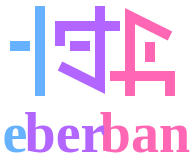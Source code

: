 <mxfile version="13.3.1" type="device" pages="2"><diagram name="long" id="2bqLPcFEiWsmac07kQbq"><mxGraphModel dx="-225" dy="132" grid="1" gridSize="5" guides="0" tooltips="1" connect="0" arrows="0" fold="1" page="0" pageScale="1" pageWidth="850" pageHeight="1100" background="none" math="0" shadow="0" extFonts="Rajdhani^https://fonts.googleapis.com/css?family=Rajdhani"><root><mxCell id="RlufTSWeWx0UpjPHfSFb-0"/><mxCell id="RlufTSWeWx0UpjPHfSFb-1" parent="RlufTSWeWx0UpjPHfSFb-0"/><mxCell id="2bYlqaV-N95nfRwAGFN3-0" value="" style="endArrow=none;html=1;rounded=0;strokeWidth=5;strokeColor=#B266FF;" parent="RlufTSWeWx0UpjPHfSFb-1" edge="1"><mxGeometry width="50" height="50" relative="1" as="geometry"><mxPoint x="730" y="245" as="sourcePoint"/><mxPoint x="750" y="215" as="targetPoint"/><Array as="points"><mxPoint x="750" y="255"/></Array></mxGeometry></mxCell><mxCell id="2bYlqaV-N95nfRwAGFN3-1" value="" style="endArrow=none;html=1;strokeWidth=5;strokeColor=#B266FF;" parent="RlufTSWeWx0UpjPHfSFb-1" edge="1"><mxGeometry width="50" height="50" relative="1" as="geometry"><mxPoint x="735" y="235" as="sourcePoint"/><mxPoint x="745" y="235" as="targetPoint"/></mxGeometry></mxCell><mxCell id="2bYlqaV-N95nfRwAGFN3-2" value="" style="endArrow=none;html=1;strokeWidth=5;rounded=0;strokeColor=#B266FF;" parent="RlufTSWeWx0UpjPHfSFb-1" edge="1"><mxGeometry width="50" height="50" relative="1" as="geometry"><mxPoint x="730" y="235" as="sourcePoint"/><mxPoint x="760" y="225" as="targetPoint"/><Array as="points"><mxPoint x="730" y="225"/></Array></mxGeometry></mxCell><mxCell id="2bYlqaV-N95nfRwAGFN3-4" value="" style="endArrow=none;html=1;strokeWidth=5;rounded=0;strokeColor=#FF66B3;" parent="RlufTSWeWx0UpjPHfSFb-1" edge="1"><mxGeometry width="50" height="50" relative="1" as="geometry"><mxPoint x="765" y="260" as="sourcePoint"/><mxPoint x="785" y="230" as="targetPoint"/><Array as="points"><mxPoint x="765" y="220"/></Array></mxGeometry></mxCell><mxCell id="2bYlqaV-N95nfRwAGFN3-5" value="" style="endArrow=none;html=1;strokeWidth=5;strokeColor=#FF66B3;" parent="RlufTSWeWx0UpjPHfSFb-1" edge="1"><mxGeometry width="50" height="50" relative="1" as="geometry"><mxPoint x="775" y="243" as="sourcePoint"/><mxPoint x="775" y="233" as="targetPoint"/></mxGeometry></mxCell><mxCell id="2bYlqaV-N95nfRwAGFN3-6" value="" style="endArrow=none;html=1;strokeWidth=5;rounded=0;strokeColor=#FF66B3;" parent="RlufTSWeWx0UpjPHfSFb-1" edge="1"><mxGeometry width="50" height="50" relative="1" as="geometry"><mxPoint x="755" y="250" as="sourcePoint"/><mxPoint x="785" y="260" as="targetPoint"/><Array as="points"><mxPoint x="785" y="250"/></Array></mxGeometry></mxCell><mxCell id="2bYlqaV-N95nfRwAGFN3-7" value="" style="endArrow=none;html=1;strokeWidth=5;strokeColor=#66B2FF;" parent="RlufTSWeWx0UpjPHfSFb-1" edge="1"><mxGeometry width="50" height="50" relative="1" as="geometry"><mxPoint x="720" y="260" as="sourcePoint"/><mxPoint x="720" y="215" as="targetPoint"/></mxGeometry></mxCell><mxCell id="2bYlqaV-N95nfRwAGFN3-8" value="" style="endArrow=none;html=1;strokeWidth=5;strokeColor=#66B2FF;" parent="RlufTSWeWx0UpjPHfSFb-1" edge="1"><mxGeometry width="50" height="50" relative="1" as="geometry"><mxPoint x="705" y="235" as="sourcePoint"/><mxPoint x="715" y="235" as="targetPoint"/></mxGeometry></mxCell><mxCell id="2bYlqaV-N95nfRwAGFN3-9" value="e" style="text;html=1;strokeColor=none;fillColor=none;align=center;verticalAlign=middle;whiteSpace=wrap;rounded=0;fontFamily=Rajdhani;fontSize=28;fontStyle=1;spacingBottom=0;labelBorderColor=none;fontColor=#66B2FF;" parent="RlufTSWeWx0UpjPHfSFb-1" vertex="1"><mxGeometry x="700" y="265" width="15" height="25" as="geometry"/></mxCell><mxCell id="2bYlqaV-N95nfRwAGFN3-10" value="ban" style="text;html=1;strokeColor=none;fillColor=none;align=center;verticalAlign=middle;whiteSpace=wrap;rounded=0;fontFamily=Rajdhani;fontSize=28;fontStyle=1;spacingBottom=0;labelBorderColor=none;fontColor=#FF66B3;" parent="RlufTSWeWx0UpjPHfSFb-1" vertex="1"><mxGeometry x="750" y="265" width="45" height="25" as="geometry"/></mxCell><mxCell id="2bYlqaV-N95nfRwAGFN3-11" value="ber" style="text;html=1;strokeColor=none;fillColor=none;align=center;verticalAlign=middle;whiteSpace=wrap;rounded=0;fontFamily=Rajdhani;fontSize=28;fontStyle=1;spacingBottom=0;labelBorderColor=none;fontColor=#B266FF;" parent="RlufTSWeWx0UpjPHfSFb-1" vertex="1"><mxGeometry x="710" y="265" width="45" height="25" as="geometry"/></mxCell></root></mxGraphModel></diagram><diagram name="square" id="XD_FOVkh027whyAEmq7z"><mxGraphModel dx="749" dy="563" grid="1" gridSize="5" guides="0" tooltips="1" connect="0" arrows="0" fold="1" page="0" pageScale="1" pageWidth="850" pageHeight="1100" background="none" math="0" shadow="0" extFonts="Rajdhani^https://fonts.googleapis.com/css?family=Rajdhani"><root><mxCell id="LCGQbAdWD-Ptp7EpXu31-0"/><mxCell id="LCGQbAdWD-Ptp7EpXu31-1" parent="LCGQbAdWD-Ptp7EpXu31-0"/><mxCell id="ziyfQrcUxLwNScdWVcr7-0" value="" style="rounded=0;whiteSpace=wrap;html=1;fillColor=none;strokeColor=none;" parent="LCGQbAdWD-Ptp7EpXu31-1" vertex="1"><mxGeometry x="340" y="120" width="275" height="280" as="geometry"/></mxCell><mxCell id="AZkJ345SKMn3HLS_IpgU-1" value="" style="rounded=0;whiteSpace=wrap;html=1;strokeColor=none;fillColor=#66B2FF;" parent="LCGQbAdWD-Ptp7EpXu31-1" vertex="1"><mxGeometry x="380" y="165" width="190" height="65" as="geometry"/></mxCell><mxCell id="AZkJ345SKMn3HLS_IpgU-2" value="" style="rounded=0;whiteSpace=wrap;html=1;strokeColor=none;fillColor=#FF66B3;" parent="LCGQbAdWD-Ptp7EpXu31-1" vertex="1"><mxGeometry x="380" y="295" width="190" height="65" as="geometry"/></mxCell><mxCell id="pGSturR-zDVF4nlI1y6c-0" value="" style="endArrow=none;html=1;rounded=0;strokeWidth=5;strokeColor=#B266FF;" parent="LCGQbAdWD-Ptp7EpXu31-1" edge="1"><mxGeometry width="50" height="50" relative="1" as="geometry"><mxPoint x="460" y="270" as="sourcePoint"/><mxPoint x="480" y="240" as="targetPoint"/><Array as="points"><mxPoint x="480" y="280"/></Array></mxGeometry></mxCell><mxCell id="pGSturR-zDVF4nlI1y6c-1" value="" style="endArrow=none;html=1;strokeWidth=5;strokeColor=#B266FF;" parent="LCGQbAdWD-Ptp7EpXu31-1" edge="1"><mxGeometry width="50" height="50" relative="1" as="geometry"><mxPoint x="465" y="260" as="sourcePoint"/><mxPoint x="475" y="260" as="targetPoint"/></mxGeometry></mxCell><mxCell id="pGSturR-zDVF4nlI1y6c-2" value="" style="endArrow=none;html=1;strokeWidth=5;rounded=0;strokeColor=#B266FF;" parent="LCGQbAdWD-Ptp7EpXu31-1" edge="1"><mxGeometry width="50" height="50" relative="1" as="geometry"><mxPoint x="460" y="260" as="sourcePoint"/><mxPoint x="490" y="250" as="targetPoint"/><Array as="points"><mxPoint x="460" y="250"/></Array></mxGeometry></mxCell><mxCell id="pGSturR-zDVF4nlI1y6c-3" value="" style="endArrow=none;html=1;strokeWidth=5;rounded=0;strokeColor=#FF66B3;" parent="LCGQbAdWD-Ptp7EpXu31-1" edge="1"><mxGeometry width="50" height="50" relative="1" as="geometry"><mxPoint x="495" y="285" as="sourcePoint"/><mxPoint x="515" y="255" as="targetPoint"/><Array as="points"><mxPoint x="495" y="245"/></Array></mxGeometry></mxCell><mxCell id="pGSturR-zDVF4nlI1y6c-4" value="" style="endArrow=none;html=1;strokeWidth=5;strokeColor=#FF66B3;" parent="LCGQbAdWD-Ptp7EpXu31-1" edge="1"><mxGeometry width="50" height="50" relative="1" as="geometry"><mxPoint x="505" y="268" as="sourcePoint"/><mxPoint x="505" y="258" as="targetPoint"/></mxGeometry></mxCell><mxCell id="pGSturR-zDVF4nlI1y6c-6" value="" style="endArrow=none;html=1;strokeWidth=5;strokeColor=#66B2FF;startArrow=none;startFill=0;" parent="LCGQbAdWD-Ptp7EpXu31-1" edge="1"><mxGeometry width="50" height="50" relative="1" as="geometry"><mxPoint x="450" y="280" as="sourcePoint"/><mxPoint x="450" y="240" as="targetPoint"/></mxGeometry></mxCell><mxCell id="pGSturR-zDVF4nlI1y6c-7" value="" style="endArrow=none;html=1;strokeWidth=5;strokeColor=#66B2FF;" parent="LCGQbAdWD-Ptp7EpXu31-1" edge="1"><mxGeometry width="50" height="50" relative="1" as="geometry"><mxPoint x="435" y="260" as="sourcePoint"/><mxPoint x="445" y="260" as="targetPoint"/></mxGeometry></mxCell><mxCell id="r5F71SPN1X7RgMRxIrzv-0" value="" style="endArrow=none;html=1;strokeWidth=5;strokeColor=#66B2FF;startArrow=none;startFill=0;rounded=0;" parent="LCGQbAdWD-Ptp7EpXu31-1" edge="1"><mxGeometry width="50" height="50" relative="1" as="geometry"><mxPoint x="445" y="285" as="sourcePoint"/><mxPoint x="450" y="275" as="targetPoint"/><Array as="points"><mxPoint x="450" y="280"/></Array></mxGeometry></mxCell><mxCell id="r5F71SPN1X7RgMRxIrzv-1" value="" style="endArrow=none;html=1;strokeWidth=5;strokeColor=#66B2FF;startArrow=none;startFill=0;rounded=0;" parent="LCGQbAdWD-Ptp7EpXu31-1" edge="1"><mxGeometry width="50" height="50" relative="1" as="geometry"><mxPoint x="455" y="285" as="sourcePoint"/><mxPoint x="450" y="275" as="targetPoint"/><Array as="points"><mxPoint x="450" y="280"/></Array></mxGeometry></mxCell><mxCell id="_z86tLm6WdlaSQMYMKsg-0" value="" style="endArrow=none;html=1;strokeWidth=5;rounded=0;strokeColor=#FF66B3;" edge="1" parent="LCGQbAdWD-Ptp7EpXu31-1"><mxGeometry width="50" height="50" relative="1" as="geometry"><mxPoint x="485" y="275" as="sourcePoint"/><mxPoint x="515" y="285" as="targetPoint"/><Array as="points"><mxPoint x="515" y="275"/></Array></mxGeometry></mxCell></root></mxGraphModel></diagram></mxfile>